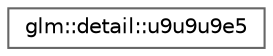 digraph "Graphical Class Hierarchy"
{
 // LATEX_PDF_SIZE
  bgcolor="transparent";
  edge [fontname=Helvetica,fontsize=10,labelfontname=Helvetica,labelfontsize=10];
  node [fontname=Helvetica,fontsize=10,shape=box,height=0.2,width=0.4];
  rankdir="LR";
  Node0 [id="Node000000",label="glm::detail::u9u9u9e5",height=0.2,width=0.4,color="grey40", fillcolor="white", style="filled",URL="$unionglm_1_1detail_1_1u9u9u9e5.html",tooltip=" "];
}

